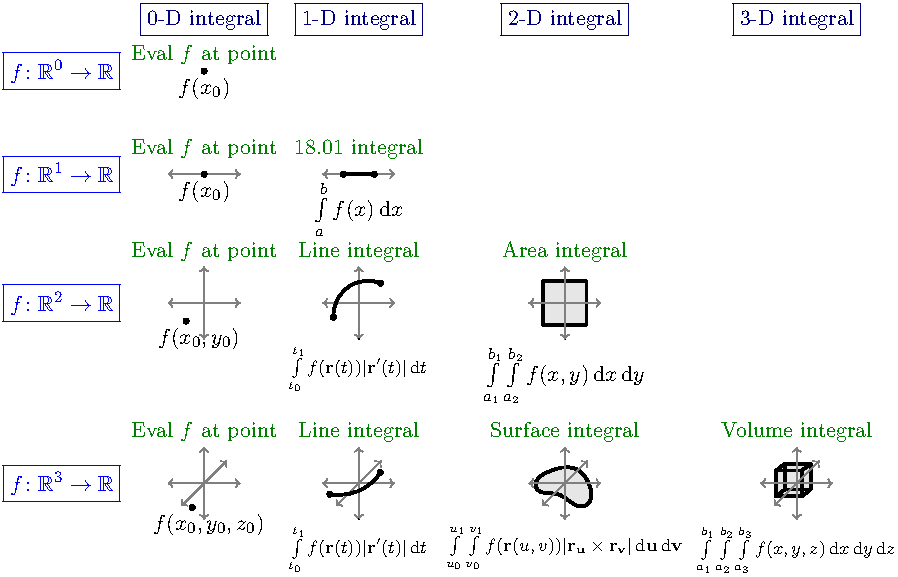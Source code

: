 size(16cm);
usepackage("amsmath");
usepackage("amssymb");
usepackage("derivative");
label("$\boxed{f \colon \mathbb R^0 \to \mathbb R}$", (-0.5,8), dir(180), blue);
label("$\boxed{f \colon \mathbb R^1 \to \mathbb R}$", (-0.5,6), dir(180), blue);
label("$\boxed{f \colon \mathbb R^2 \to \mathbb R}$", (-0.5,3.5), dir(180), blue);
label("$\boxed{f \colon \mathbb R^3 \to \mathbb R}$", (-0.5,0), dir(180), blue);

real w = 0.7; // axis length
pair O = (0,0);
defaultpen(fontsize(11pt));
pen intfont = fontsize(9pt);

picture vector_field;
for (int i=0; i<5; ++i) {
  for (int j=0; j<4; ++j) {
    draw(vector_field,
    shift(-0.9*w,-0.6*w)*((0.4*i*w,0.45*j*w)--(0.4*i*w+0.2,0.45*j*w-0.15)),
    rgb(0.6,0.6,0.9), EndArrow(TeXHead));
  }
}

picture axis1;
picture axis2;
picture axis3;
draw(axis1, (-w,0)--(w,0), grey, Arrows(TeXHead));
draw(axis2, (-w,0)--(w,0), grey, Arrows(TeXHead));
draw(axis2, (0,-w)--(0,w), grey, Arrows(TeXHead));
draw(axis3, (-w,0)--(w,0), grey, Arrows(TeXHead));
draw(axis3, (0,-w)--(0,w), grey, Arrows(TeXHead));
draw(axis3, (-w/1.6,-w/1.6)--(w/1.6,w/1.6), grey, Arrows(TeXHead));

transform t;

/* 0-D integrals */
label("\fbox{0-D integral}", (1,9), deepblue);
string s = "Eval $f$ at point";

t = shift(1,8);
dot("$f(x_0)$", t*O, dir(-90));
label(s, t*O, dir(90), deepgreen);

t = shift(1,6);
add(t*axis1);
dot("$f(x_0)$", t*O, dir(-90));
label(s, t*(dir(90)/2), deepgreen);

t = shift(1,3.5);
add(t*axis2);
dot("$f(x_0, y_0)$", t*(-w/2,-w/2), dir(-75));
label(s, t*dir(90), deepgreen);

t = shift(1,0);
add(t*axis3);
dot("$f(x_0, y_0, z_0)$", t*(-w/3,-2*w/3), dir(-75));
label(s, t*dir(90), deepgreen);

/* 1-D integrals */
label("\fbox{1-D integral}", (4,9), deepblue);

t = shift(4,6);
add(t*axis1);
draw(t*((-0.3,0)--(0.3,0)), black+1.4);
dot(t*(-0.3,0), black);
dot(t*( 0.3,0), black);
label("$\int\limits_a^b f(x) \odif x$", t*O, dir(-90));
label("18.01 integral", t*(dir(90)/2), deepgreen);

t = shift(4,3.5);
add(t*axis2);
draw("$\int\limits_{t_0}^{t_1} f(\mathbf r(t)) |\mathbf r'(t)| \odif t$", t*(0,-w), dir(-90), intfont);
draw(t*((-0.7*w,-0.4*w)..(-0.2*w,0.5*w)..(0.6*w,0.55*w)), black+1.4);
dot(t*(-0.7*w, -0.4*w));
dot(t*(0.6*w, 0.55*w));
label("Line integral", t*dir(90), deepgreen);

t = shift(4,0);
add(t*axis3);
draw("$\int\limits_{t_0}^{t_1} f(\mathbf r(t)) |\mathbf r'(t)| \odif t$", t*(0,-w), dir(-90), intfont);
draw(t*((-0.8*w,-0.3*w)..(0.2*w,-0.1*w)..(0.6*w,0.3*w)), black+1.4);
dot(t*(-0.8*w, -0.3*w));
dot(t*(0.6*w, 0.3*w));
label("Line integral", t*dir(90), deepgreen);

/* 2-D integrals */
label("\fbox{2-D integral}", (8,9), deepblue);

t = shift(8,3.5);
path square = box((-0.6*w,-0.6*w), (0.6*w,0.6*w));
filldraw(t*square, lightgrey, black+1.4);
draw("$\int\limits_{a_1}^{b_1} \int\limits_{a_2}^{b_2} f(x,y) \odif x \odif y$", t*(0,-w), dir(-90));
label("Area integral", t*dir(90), deepgreen);
add(t*axis2);

t = shift(8,0);
path surface = (-0.8*w,-0.1*w)..(-0.2*w,-0.3*w)..(0.6*w,-0.6*w)..(0.7*w,-0.1*w)..(0.3*w,0.4*w)..(-0.5*w,0.3*w)..cycle;
filldraw(t*surface, lightgrey, black+1.4);
draw("$\int\limits_{u_0}^{u_1} \int\limits_{v_0}^{v_1} f(\mathbf r(u,v)) |\bf{r}_u \times \bf{r}_v| \odif u \odif v$", t*(0,-w), dir(-90), intfont);
label("Surface integral", t*dir(90), deepgreen);
add(t*axis3);

/* 3-D integrals */
label("\fbox{3-D integral}", (12.5,9), deepblue);

t = shift(12.5,0);
pair A = (-0.4, -0.25);
pair C = (0.1, 0.25);
pair B = (A.x, C.y);
pair D = (C.x, A.y);
transform s = shift(0.17,0.13);
fill(t*(A--B--s*B--s*C--s*D--D--cycle), lightgrey);
draw(t*s*(A--B--C--D--cycle), black+1.4);
draw(t*(A--B--C--D--cycle), black+1.4);
draw(t*(A--s*A), black+1.4);
draw(t*(B--s*B), black+1.4);
draw(t*(C--s*C), black+1.4);
draw(t*(D--s*D), black+1.4);
draw("$\int\limits_{a_1}^{b_1} \int\limits_{a_2}^{b_2} \int\limits_{a_3}^{b_3} f(x,y,z) \odif x \odif y \odif z$", t*(0,-w), dir(-90), intfont);
label("Volume integral", t*dir(90), deepgreen);
add(t*axis3);
